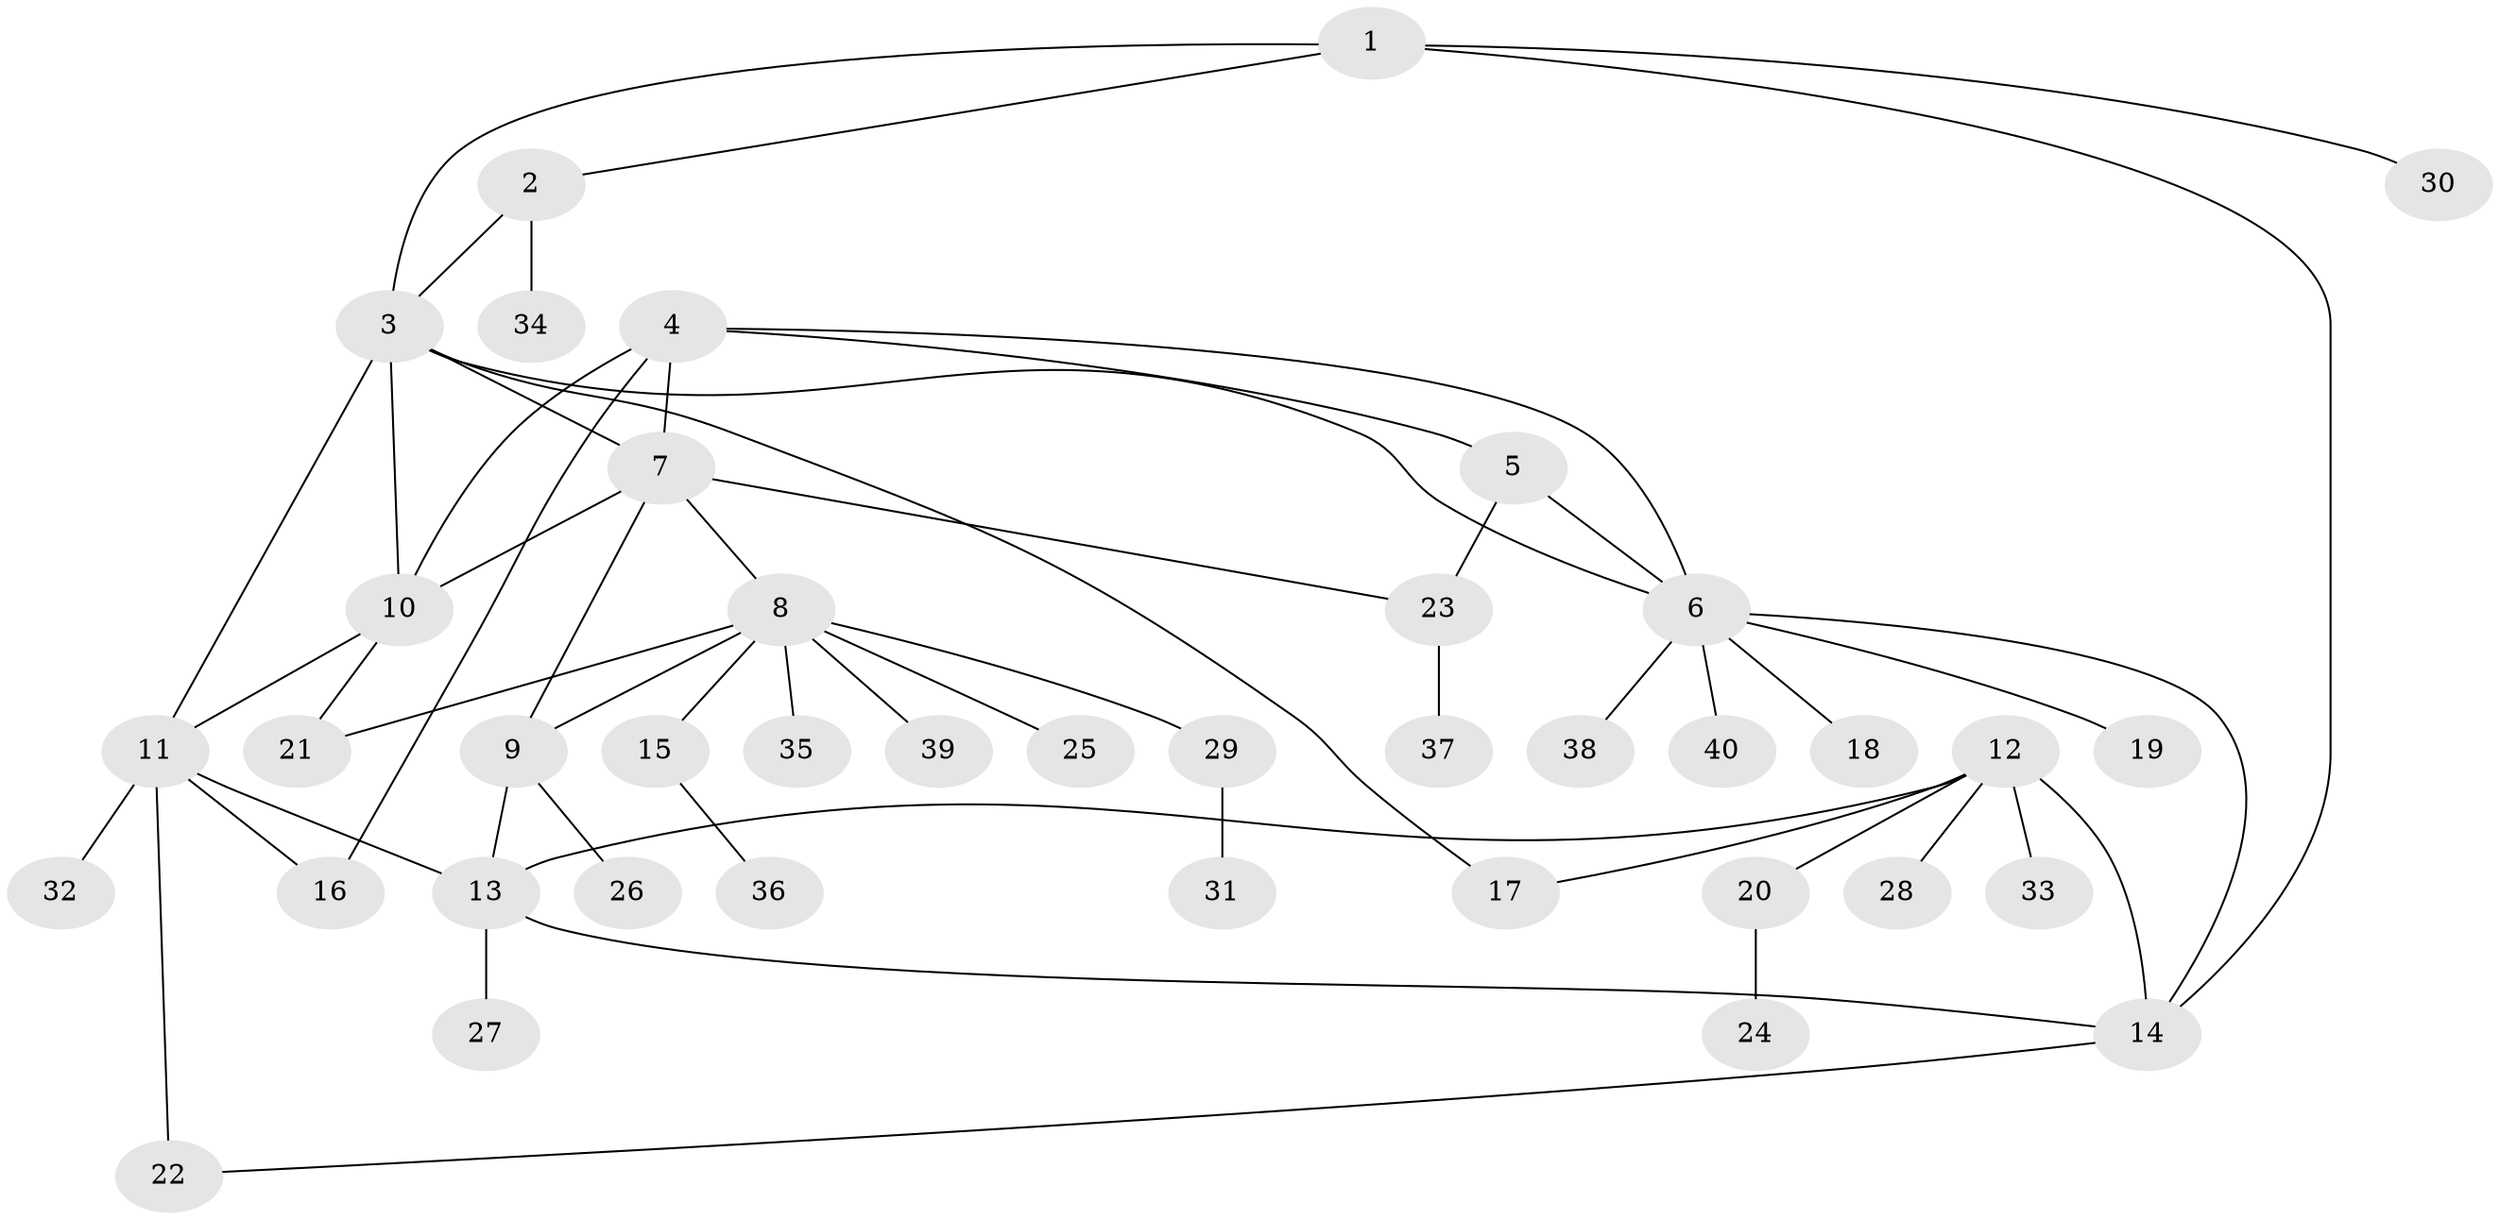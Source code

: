 // original degree distribution, {5: 0.045454545454545456, 4: 0.015151515151515152, 7: 0.045454545454545456, 3: 0.06060606060606061, 9: 0.045454545454545456, 8: 0.015151515151515152, 6: 0.030303030303030304, 2: 0.24242424242424243, 1: 0.5}
// Generated by graph-tools (version 1.1) at 2025/52/03/04/25 22:52:46]
// undirected, 40 vertices, 55 edges
graph export_dot {
  node [color=gray90,style=filled];
  1;
  2;
  3;
  4;
  5;
  6;
  7;
  8;
  9;
  10;
  11;
  12;
  13;
  14;
  15;
  16;
  17;
  18;
  19;
  20;
  21;
  22;
  23;
  24;
  25;
  26;
  27;
  28;
  29;
  30;
  31;
  32;
  33;
  34;
  35;
  36;
  37;
  38;
  39;
  40;
  1 -- 2 [weight=1.0];
  1 -- 3 [weight=1.0];
  1 -- 14 [weight=1.0];
  1 -- 30 [weight=1.0];
  2 -- 3 [weight=1.0];
  2 -- 34 [weight=1.0];
  3 -- 6 [weight=1.0];
  3 -- 7 [weight=1.0];
  3 -- 10 [weight=2.0];
  3 -- 11 [weight=1.0];
  3 -- 17 [weight=1.0];
  4 -- 5 [weight=1.0];
  4 -- 6 [weight=1.0];
  4 -- 7 [weight=1.0];
  4 -- 10 [weight=3.0];
  4 -- 16 [weight=1.0];
  5 -- 6 [weight=1.0];
  5 -- 23 [weight=1.0];
  6 -- 14 [weight=1.0];
  6 -- 18 [weight=1.0];
  6 -- 19 [weight=1.0];
  6 -- 38 [weight=1.0];
  6 -- 40 [weight=1.0];
  7 -- 8 [weight=1.0];
  7 -- 9 [weight=1.0];
  7 -- 10 [weight=1.0];
  7 -- 23 [weight=1.0];
  8 -- 9 [weight=1.0];
  8 -- 15 [weight=1.0];
  8 -- 21 [weight=1.0];
  8 -- 25 [weight=1.0];
  8 -- 29 [weight=1.0];
  8 -- 35 [weight=1.0];
  8 -- 39 [weight=1.0];
  9 -- 13 [weight=1.0];
  9 -- 26 [weight=1.0];
  10 -- 11 [weight=1.0];
  10 -- 21 [weight=1.0];
  11 -- 13 [weight=1.0];
  11 -- 16 [weight=1.0];
  11 -- 22 [weight=2.0];
  11 -- 32 [weight=1.0];
  12 -- 13 [weight=1.0];
  12 -- 14 [weight=1.0];
  12 -- 17 [weight=1.0];
  12 -- 20 [weight=1.0];
  12 -- 28 [weight=1.0];
  12 -- 33 [weight=1.0];
  13 -- 14 [weight=1.0];
  13 -- 27 [weight=1.0];
  14 -- 22 [weight=1.0];
  15 -- 36 [weight=1.0];
  20 -- 24 [weight=1.0];
  23 -- 37 [weight=1.0];
  29 -- 31 [weight=1.0];
}

